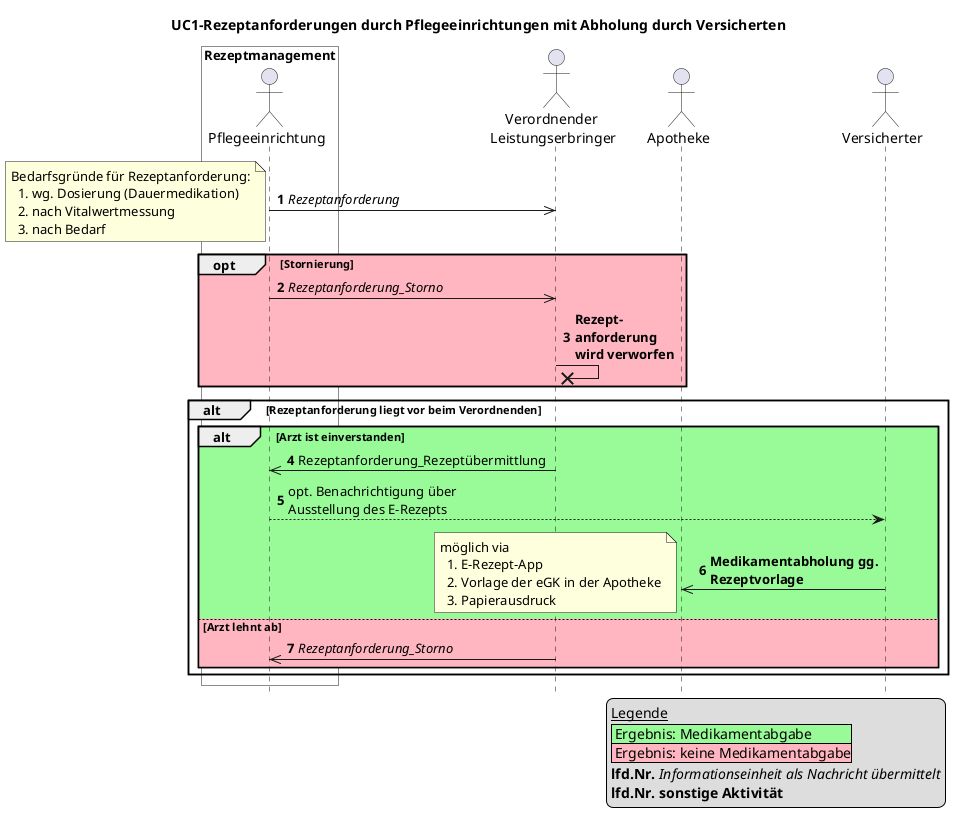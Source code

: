 @startuml name = "UC1-Rezeptanforderung-Versicherteninvolvierung"


skinparam maxMessageSize 200

box "Rezeptmanagement" #White
    actor "Pflegeeinrichtung" as Pflegeeinrichtung
end box
actor "Verordnender \nLeistungserbringer" as Arztpraxis
actor Apotheke
actor Versicherter

title UC1-Rezeptanforderungen durch Pflegeeinrichtungen mit Abholung durch Versicherten
hide footbox
autonumber

legend bottom right
    __Legende__
    |<#PaleGreen> Ergebnis: Medikamentabgabe|
    |<#LightPink> Ergebnis: keine Medikamentabgabe|
    **lfd.Nr.** //Informationseinheit als Nachricht übermittelt//
    **lfd.Nr.** **sonstige Aktivität**
endlegend

Pflegeeinrichtung ->> Arztpraxis: //Rezeptanforderung//
note left
    Bedarfsgründe für Rezeptanforderung:
      1. wg. Dosierung (Dauermedikation)
      2. nach Vitalwertmessung
      3. nach Bedarf
end note

opt #LightPink Stornierung
    Pflegeeinrichtung ->> Arztpraxis: //Rezeptanforderung_Storno//
    Arztpraxis ->x Arztpraxis: **Rezept-**\n**anforderung** \n**wird verworfen**
end


alt Rezeptanforderung liegt vor beim Verordnenden
    alt #PaleGreen Arzt ist einverstanden 
        Arztpraxis ->> Pflegeeinrichtung: Rezeptanforderung_Rezeptübermittlung
        Pflegeeinrichtung --> Versicherter: opt. Benachrichtigung über Ausstellung des E-Rezepts
        Versicherter ->> Apotheke: **Medikamentabholung gg. Rezeptvorlage**
        note left
            möglich via
              1. E-Rezept-App
              2. Vorlage der eGK in der Apotheke
              3. Papierausdruck
        end note
    else #LightPink Arzt lehnt ab
        Arztpraxis ->> Pflegeeinrichtung: //Rezeptanforderung_Storno//
    end
end

@enduml